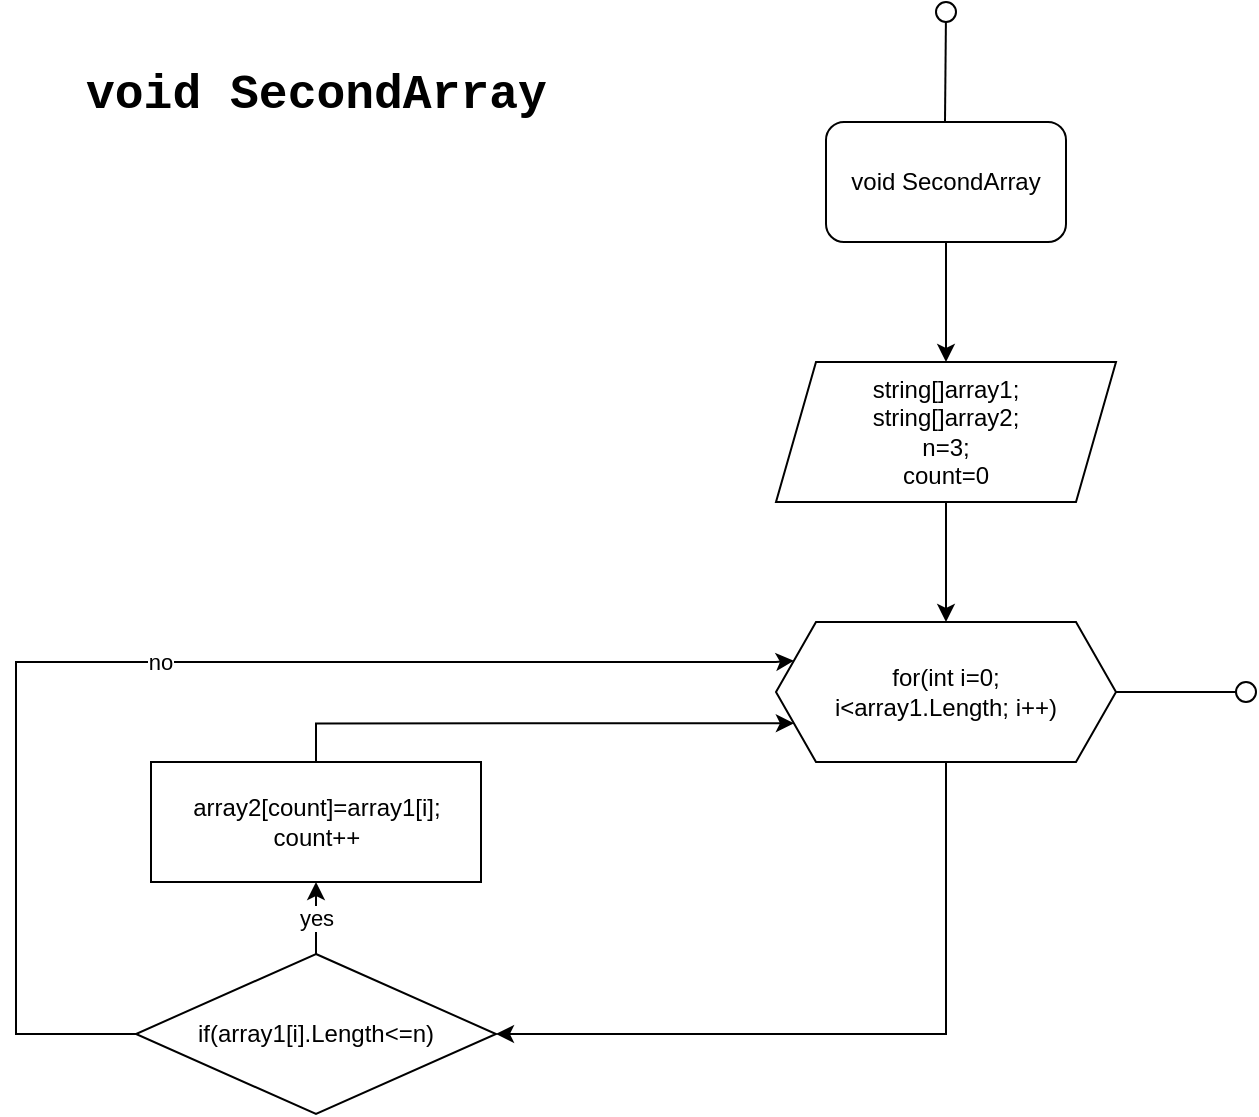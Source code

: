 <mxfile version="20.8.13" type="device"><diagram id="M9Q5k0NrnhyL_HllS3t1" name="Страница 1"><mxGraphModel dx="1434" dy="1933" grid="1" gridSize="10" guides="1" tooltips="1" connect="1" arrows="1" fold="1" page="1" pageScale="1" pageWidth="827" pageHeight="1169" math="0" shadow="0"><root><mxCell id="0"/><mxCell id="1" parent="0"/><mxCell id="0xCwfo99ToF_UOa1Qd4s-2" value="" style="endArrow=classic;html=1;rounded=0;exitX=0.5;exitY=1;exitDx=0;exitDy=0;" parent="1" source="0xCwfo99ToF_UOa1Qd4s-5" edge="1"><mxGeometry width="50" height="50" relative="1" as="geometry"><mxPoint x="504.964" y="-530.004" as="sourcePoint"/><mxPoint x="505" y="-960" as="targetPoint"/></mxGeometry></mxCell><mxCell id="0xCwfo99ToF_UOa1Qd4s-3" value="" style="endArrow=none;html=1;rounded=0;startArrow=none;" parent="1" source="0xCwfo99ToF_UOa1Qd4s-1" edge="1"><mxGeometry width="50" height="50" relative="1" as="geometry"><mxPoint x="504.5" y="-1080" as="sourcePoint"/><mxPoint x="504.5" y="-1130" as="targetPoint"/></mxGeometry></mxCell><mxCell id="0xCwfo99ToF_UOa1Qd4s-5" value="void SecondArray" style="rounded=1;whiteSpace=wrap;html=1;" parent="1" vertex="1"><mxGeometry x="445" y="-1080" width="120" height="60" as="geometry"/></mxCell><mxCell id="oWHWZFUEWDHOqL5n2Rf--3" value="" style="endArrow=none;html=1;rounded=0;" parent="1" target="0xCwfo99ToF_UOa1Qd4s-1" edge="1"><mxGeometry width="50" height="50" relative="1" as="geometry"><mxPoint x="504.5" y="-1080" as="sourcePoint"/><mxPoint x="504.5" y="-1130" as="targetPoint"/></mxGeometry></mxCell><mxCell id="0xCwfo99ToF_UOa1Qd4s-1" value="" style="ellipse;whiteSpace=wrap;html=1;aspect=fixed;" parent="1" vertex="1"><mxGeometry x="500" y="-1140" width="10" height="10" as="geometry"/></mxCell><mxCell id="oWHWZFUEWDHOqL5n2Rf--6" value="" style="edgeStyle=orthogonalEdgeStyle;rounded=0;orthogonalLoop=1;jettySize=auto;html=1;" parent="1" source="oWHWZFUEWDHOqL5n2Rf--4" target="oWHWZFUEWDHOqL5n2Rf--5" edge="1"><mxGeometry relative="1" as="geometry"/></mxCell><mxCell id="oWHWZFUEWDHOqL5n2Rf--4" value="string[]array1;&lt;br&gt;string[]array2;&lt;br&gt;n=3;&lt;br&gt;count=0" style="shape=parallelogram;perimeter=parallelogramPerimeter;whiteSpace=wrap;html=1;fixedSize=1;" parent="1" vertex="1"><mxGeometry x="420" y="-960" width="170" height="70" as="geometry"/></mxCell><mxCell id="oWHWZFUEWDHOqL5n2Rf--5" value="for(int i=0;&lt;br&gt;i&amp;lt;array1.Length; i++)" style="shape=hexagon;perimeter=hexagonPerimeter2;whiteSpace=wrap;html=1;fixedSize=1;" parent="1" vertex="1"><mxGeometry x="420" y="-830" width="170" height="70" as="geometry"/></mxCell><mxCell id="oWHWZFUEWDHOqL5n2Rf--10" value="yes" style="edgeStyle=orthogonalEdgeStyle;rounded=0;orthogonalLoop=1;jettySize=auto;html=1;entryX=0.5;entryY=1;entryDx=0;entryDy=0;" parent="1" source="oWHWZFUEWDHOqL5n2Rf--7" target="oWHWZFUEWDHOqL5n2Rf--9" edge="1"><mxGeometry relative="1" as="geometry"/></mxCell><mxCell id="oWHWZFUEWDHOqL5n2Rf--14" value="no" style="edgeStyle=orthogonalEdgeStyle;rounded=0;orthogonalLoop=1;jettySize=auto;html=1;entryX=0;entryY=0.25;entryDx=0;entryDy=0;" parent="1" source="oWHWZFUEWDHOqL5n2Rf--7" target="oWHWZFUEWDHOqL5n2Rf--5" edge="1"><mxGeometry relative="1" as="geometry"><mxPoint x="429" y="-810" as="targetPoint"/><Array as="points"><mxPoint x="40" y="-624"/><mxPoint x="40" y="-810"/><mxPoint x="420" y="-810"/></Array></mxGeometry></mxCell><mxCell id="oWHWZFUEWDHOqL5n2Rf--7" value="if(array1[i].Length&amp;lt;=n)" style="rhombus;whiteSpace=wrap;html=1;" parent="1" vertex="1"><mxGeometry x="100" y="-664" width="180" height="80" as="geometry"/></mxCell><mxCell id="oWHWZFUEWDHOqL5n2Rf--8" value="" style="endArrow=classic;html=1;rounded=0;entryX=1;entryY=0.5;entryDx=0;entryDy=0;exitX=0.5;exitY=1;exitDx=0;exitDy=0;" parent="1" source="oWHWZFUEWDHOqL5n2Rf--5" target="oWHWZFUEWDHOqL5n2Rf--7" edge="1"><mxGeometry width="50" height="50" relative="1" as="geometry"><mxPoint x="410" y="-800" as="sourcePoint"/><mxPoint x="460" y="-850" as="targetPoint"/><Array as="points"><mxPoint x="505" y="-624"/></Array></mxGeometry></mxCell><mxCell id="oWHWZFUEWDHOqL5n2Rf--15" style="edgeStyle=orthogonalEdgeStyle;rounded=0;orthogonalLoop=1;jettySize=auto;html=1;entryX=0;entryY=0.75;entryDx=0;entryDy=0;" parent="1" source="oWHWZFUEWDHOqL5n2Rf--9" target="oWHWZFUEWDHOqL5n2Rf--5" edge="1"><mxGeometry relative="1" as="geometry"><Array as="points"><mxPoint x="190" y="-779"/></Array></mxGeometry></mxCell><mxCell id="oWHWZFUEWDHOqL5n2Rf--9" value="array2[count]=array1[i];&lt;br&gt;count++" style="rounded=0;whiteSpace=wrap;html=1;" parent="1" vertex="1"><mxGeometry x="107.5" y="-760" width="165" height="60" as="geometry"/></mxCell><mxCell id="oWHWZFUEWDHOqL5n2Rf--20" value="" style="endArrow=none;html=1;rounded=0;entryX=1;entryY=0.5;entryDx=0;entryDy=0;" parent="1" target="oWHWZFUEWDHOqL5n2Rf--5" edge="1"><mxGeometry width="50" height="50" relative="1" as="geometry"><mxPoint x="650" y="-795" as="sourcePoint"/><mxPoint x="410" y="-820" as="targetPoint"/></mxGeometry></mxCell><mxCell id="oWHWZFUEWDHOqL5n2Rf--21" value="" style="ellipse;whiteSpace=wrap;html=1;aspect=fixed;" parent="1" vertex="1"><mxGeometry x="650" y="-800" width="10" height="10" as="geometry"/></mxCell><mxCell id="oWHWZFUEWDHOqL5n2Rf--22" value="&lt;h1&gt;&lt;div style=&quot;background-color: rgb(255, 255, 255); font-family: Consolas, &amp;quot;Courier New&amp;quot;, monospace; line-height: 22px;&quot;&gt;&lt;font style=&quot;font-size: 24px;&quot;&gt;void SecondArray&lt;/font&gt;&lt;/div&gt;&lt;/h1&gt;" style="text;html=1;strokeColor=none;fillColor=none;spacing=5;spacingTop=-20;whiteSpace=wrap;overflow=hidden;rounded=0;" parent="1" vertex="1"><mxGeometry x="70" y="-1110" width="240" height="50" as="geometry"/></mxCell></root></mxGraphModel></diagram></mxfile>